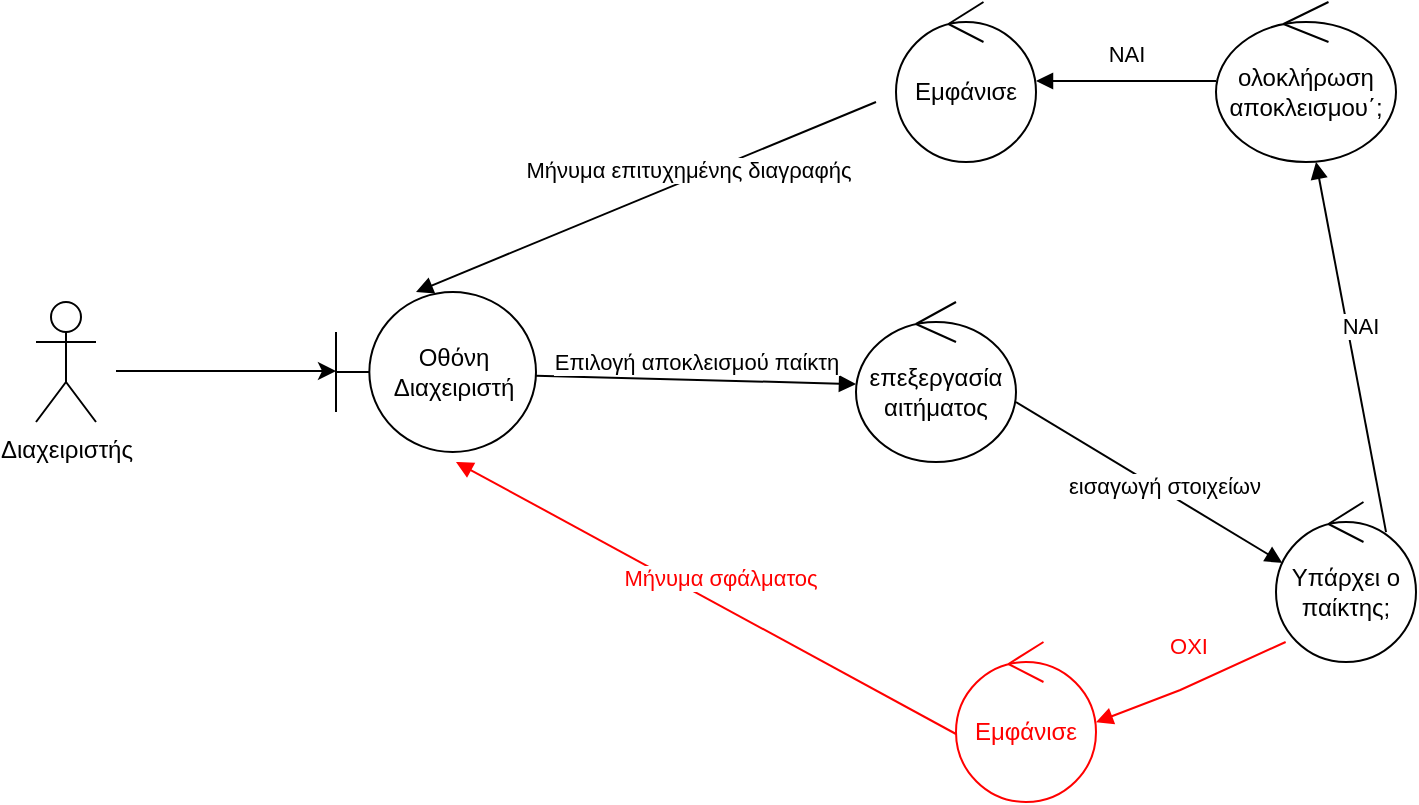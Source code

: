 <mxfile version="18.0.6" type="device"><diagram id="C5RBs43oDa-KdzZeNtuy" name="Page-1"><mxGraphModel dx="3076" dy="1931" grid="1" gridSize="10" guides="1" tooltips="1" connect="1" arrows="1" fold="1" page="1" pageScale="1" pageWidth="827" pageHeight="1169" math="0" shadow="0"><root><mxCell id="WIyWlLk6GJQsqaUBKTNV-0"/><mxCell id="WIyWlLk6GJQsqaUBKTNV-1" parent="WIyWlLk6GJQsqaUBKTNV-0"/><mxCell id="BnabDhIvQZDrZOjMussd-0" value="Διαχειριστής" style="shape=umlActor;verticalLabelPosition=bottom;verticalAlign=top;html=1;" parent="WIyWlLk6GJQsqaUBKTNV-1" vertex="1"><mxGeometry x="-1190" y="-800" width="30" height="60" as="geometry"/></mxCell><mxCell id="BnabDhIvQZDrZOjMussd-4" style="edgeStyle=orthogonalEdgeStyle;rounded=0;orthogonalLoop=1;jettySize=auto;html=1;exitX=0.5;exitY=0.5;exitDx=0;exitDy=0;exitPerimeter=0;" parent="WIyWlLk6GJQsqaUBKTNV-1" edge="1"><mxGeometry relative="1" as="geometry"><mxPoint x="-1040" y="-765.5" as="targetPoint"/><mxPoint x="-1150" y="-765.5" as="sourcePoint"/><Array as="points"><mxPoint x="-1040" y="-765.45"/></Array></mxGeometry></mxCell><mxCell id="BnabDhIvQZDrZOjMussd-6" value="Οθόνη Διαχειριστή" style="shape=umlBoundary;whiteSpace=wrap;html=1;" parent="WIyWlLk6GJQsqaUBKTNV-1" vertex="1"><mxGeometry x="-1040" y="-805" width="100" height="80" as="geometry"/></mxCell><mxCell id="BnabDhIvQZDrZOjMussd-7" value="Επιλογή αποκλεισμού παίκτη" style="html=1;verticalAlign=bottom;endArrow=block;rounded=0;exitX=0.93;exitY=0.125;exitDx=0;exitDy=0;exitPerimeter=0;entryX=0;entryY=0.513;entryDx=0;entryDy=0;entryPerimeter=0;" parent="WIyWlLk6GJQsqaUBKTNV-1" edge="1"><mxGeometry width="80" relative="1" as="geometry"><mxPoint x="-940" y="-763.16" as="sourcePoint"/><mxPoint x="-780" y="-758.96" as="targetPoint"/></mxGeometry></mxCell><mxCell id="BnabDhIvQZDrZOjMussd-8" value="επεξεργασία αιτήματος" style="ellipse;shape=umlControl;whiteSpace=wrap;html=1;" parent="WIyWlLk6GJQsqaUBKTNV-1" vertex="1"><mxGeometry x="-780" y="-800" width="80" height="80" as="geometry"/></mxCell><mxCell id="BnabDhIvQZDrZOjMussd-13" value="" style="html=1;verticalAlign=bottom;endArrow=block;rounded=0;entryX=0.097;entryY=0.357;entryDx=0;entryDy=0;entryPerimeter=0;" parent="WIyWlLk6GJQsqaUBKTNV-1" edge="1"><mxGeometry x="0.062" y="-3" width="80" relative="1" as="geometry"><mxPoint x="-699.998" y="-749.999" as="sourcePoint"/><mxPoint x="-566.82" y="-669.55" as="targetPoint"/><mxPoint as="offset"/></mxGeometry></mxCell><mxCell id="BnabDhIvQZDrZOjMussd-14" value="εισαγωγή στοιχείων" style="edgeLabel;html=1;align=center;verticalAlign=middle;resizable=0;points=[];" parent="BnabDhIvQZDrZOjMussd-13" vertex="1" connectable="0"><mxGeometry x="-0.277" y="3" relative="1" as="geometry"><mxPoint x="24" y="15" as="offset"/></mxGeometry></mxCell><mxCell id="BnabDhIvQZDrZOjMussd-15" value="Υπάρχει ο παίκτης;" style="ellipse;shape=umlControl;whiteSpace=wrap;html=1;" parent="WIyWlLk6GJQsqaUBKTNV-1" vertex="1"><mxGeometry x="-570" y="-700" width="70" height="80" as="geometry"/></mxCell><mxCell id="BnabDhIvQZDrZOjMussd-17" value="ΝΑΙ" style="html=1;verticalAlign=bottom;endArrow=block;rounded=0;exitX=0.786;exitY=0.188;exitDx=0;exitDy=0;exitPerimeter=0;" parent="WIyWlLk6GJQsqaUBKTNV-1" source="BnabDhIvQZDrZOjMussd-15" edge="1"><mxGeometry x="0.004" y="-5" width="80" relative="1" as="geometry"><mxPoint x="-376.03" y="-636.96" as="sourcePoint"/><mxPoint x="-550" y="-870" as="targetPoint"/><mxPoint as="offset"/></mxGeometry></mxCell><mxCell id="BnabDhIvQZDrZOjMussd-18" value="ολοκλήρωση αποκλεισμου΄;" style="ellipse;shape=umlControl;whiteSpace=wrap;html=1;" parent="WIyWlLk6GJQsqaUBKTNV-1" vertex="1"><mxGeometry x="-600" y="-950" width="90" height="80" as="geometry"/></mxCell><mxCell id="BnabDhIvQZDrZOjMussd-19" value="Μήνυμα επιτυχημένης διαγραφής" style="html=1;verticalAlign=bottom;endArrow=block;rounded=0;entryX=0.4;entryY=0;entryDx=0;entryDy=0;entryPerimeter=0;" parent="WIyWlLk6GJQsqaUBKTNV-1" target="BnabDhIvQZDrZOjMussd-6" edge="1"><mxGeometry x="-0.168" y="4" width="80" relative="1" as="geometry"><mxPoint x="-770" y="-900" as="sourcePoint"/><mxPoint x="-1385" y="-805" as="targetPoint"/><mxPoint as="offset"/><Array as="points"/></mxGeometry></mxCell><mxCell id="BnabDhIvQZDrZOjMussd-20" value="ΟΧΙ" style="html=1;verticalAlign=bottom;endArrow=block;rounded=0;strokeColor=#FF0000;fontColor=#FF0000;exitX=0.038;exitY=0.825;exitDx=0;exitDy=0;exitPerimeter=0;" parent="WIyWlLk6GJQsqaUBKTNV-1" edge="1"><mxGeometry x="-0.038" y="-10" width="80" relative="1" as="geometry"><mxPoint x="-565.18" y="-630.0" as="sourcePoint"/><mxPoint x="-660.003" y="-589.843" as="targetPoint"/><mxPoint as="offset"/><Array as="points"><mxPoint x="-617.84" y="-606"/></Array></mxGeometry></mxCell><mxCell id="BnabDhIvQZDrZOjMussd-21" value="Εμφάνισε" style="ellipse;shape=umlControl;whiteSpace=wrap;html=1;strokeColor=#FF0000;fontColor=#FF0000;" parent="WIyWlLk6GJQsqaUBKTNV-1" vertex="1"><mxGeometry x="-730" y="-630" width="70" height="80" as="geometry"/></mxCell><mxCell id="BnabDhIvQZDrZOjMussd-22" value="Μήνυμα σφάλματος" style="html=1;verticalAlign=bottom;endArrow=block;rounded=0;fontColor=#FF0000;strokeColor=#FF0000;exitX=0.014;exitY=0.75;exitDx=0;exitDy=0;exitPerimeter=0;" parent="WIyWlLk6GJQsqaUBKTNV-1" edge="1"><mxGeometry x="-0.045" y="-4" width="80" relative="1" as="geometry"><mxPoint x="-730" y="-584" as="sourcePoint"/><mxPoint x="-980" y="-720" as="targetPoint"/><mxPoint as="offset"/></mxGeometry></mxCell><mxCell id="BnabDhIvQZDrZOjMussd-24" value="ΝΑΙ" style="html=1;verticalAlign=bottom;endArrow=block;rounded=0;" parent="WIyWlLk6GJQsqaUBKTNV-1" edge="1"><mxGeometry x="0.004" y="-5" width="80" relative="1" as="geometry"><mxPoint x="-600" y="-910.5" as="sourcePoint"/><mxPoint x="-690" y="-910.5" as="targetPoint"/><mxPoint as="offset"/><Array as="points"><mxPoint x="-610" y="-910.5"/></Array></mxGeometry></mxCell><mxCell id="BnabDhIvQZDrZOjMussd-25" value="Εμφάνισε" style="ellipse;shape=umlControl;whiteSpace=wrap;html=1;" parent="WIyWlLk6GJQsqaUBKTNV-1" vertex="1"><mxGeometry x="-760" y="-950" width="70" height="80" as="geometry"/></mxCell></root></mxGraphModel></diagram></mxfile>